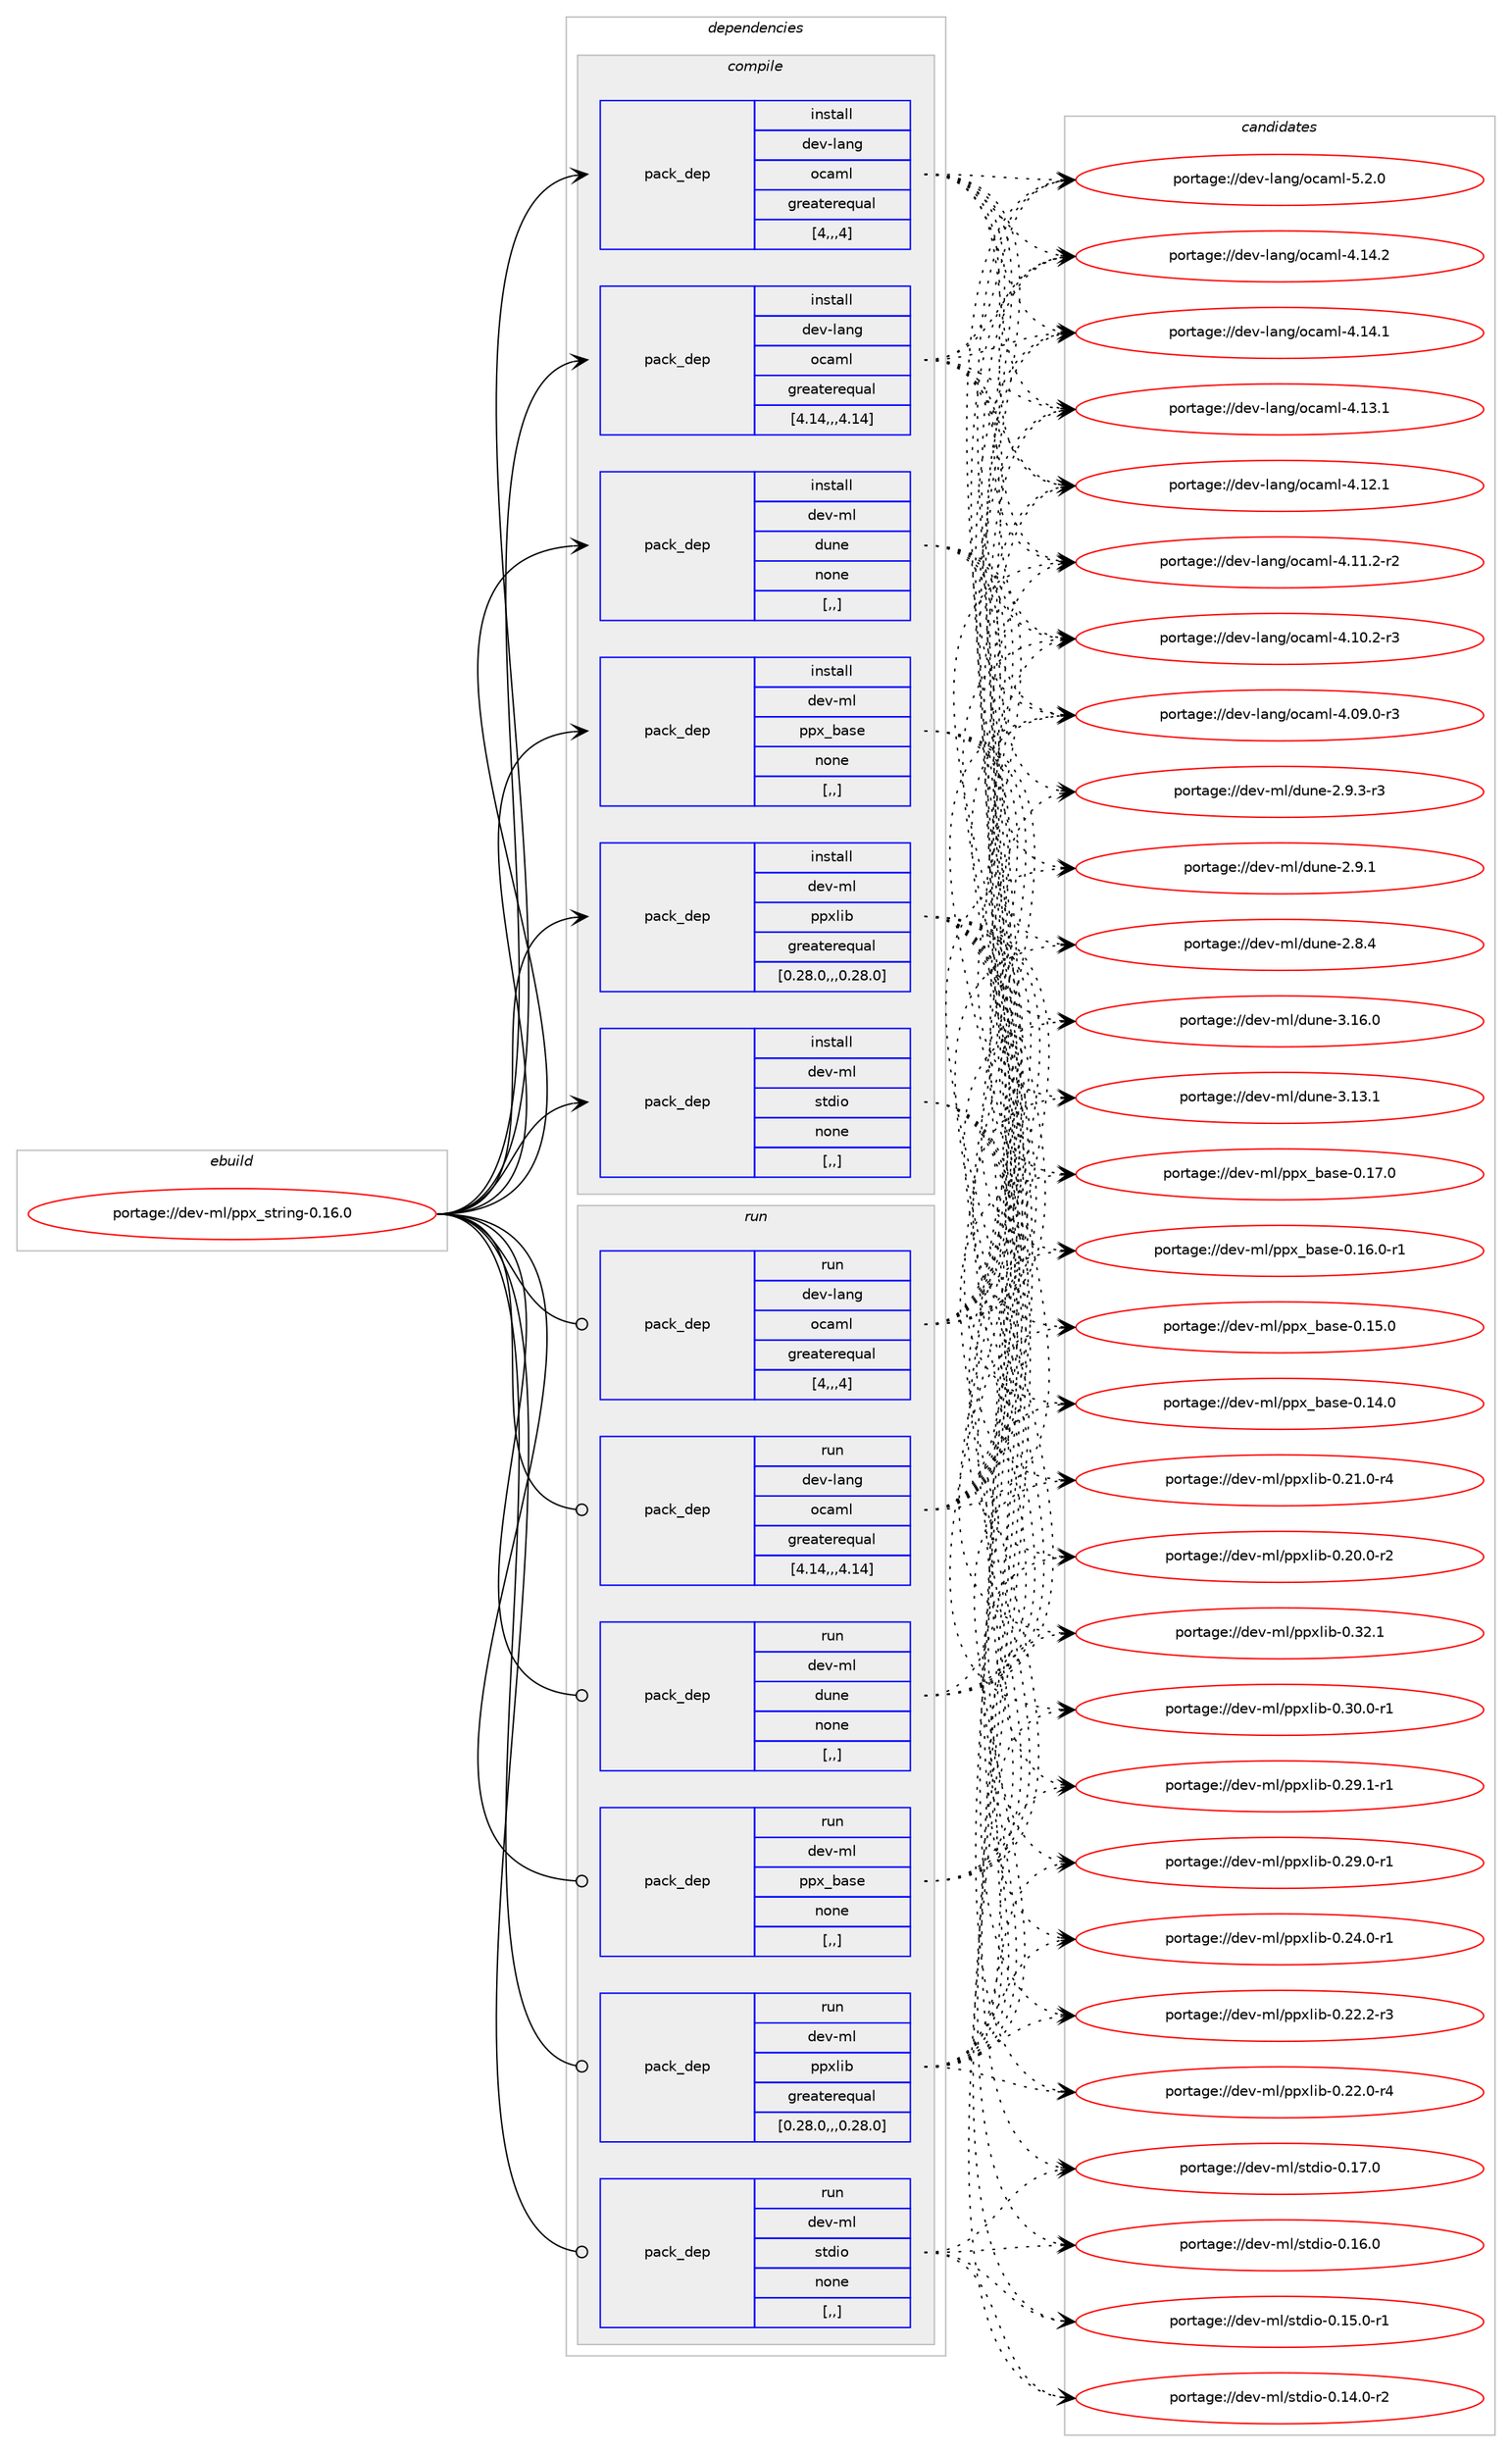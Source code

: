 digraph prolog {

# *************
# Graph options
# *************

newrank=true;
concentrate=true;
compound=true;
graph [rankdir=LR,fontname=Helvetica,fontsize=10,ranksep=1.5];#, ranksep=2.5, nodesep=0.2];
edge  [arrowhead=vee];
node  [fontname=Helvetica,fontsize=10];

# **********
# The ebuild
# **********

subgraph cluster_leftcol {
color=gray;
label=<<i>ebuild</i>>;
id [label="portage://dev-ml/ppx_string-0.16.0", color=red, width=4, href="../dev-ml/ppx_string-0.16.0.svg"];
}

# ****************
# The dependencies
# ****************

subgraph cluster_midcol {
color=gray;
label=<<i>dependencies</i>>;
subgraph cluster_compile {
fillcolor="#eeeeee";
style=filled;
label=<<i>compile</i>>;
subgraph pack453532 {
dependency618306 [label=<<TABLE BORDER="0" CELLBORDER="1" CELLSPACING="0" CELLPADDING="4" WIDTH="220"><TR><TD ROWSPAN="6" CELLPADDING="30">pack_dep</TD></TR><TR><TD WIDTH="110">install</TD></TR><TR><TD>dev-lang</TD></TR><TR><TD>ocaml</TD></TR><TR><TD>greaterequal</TD></TR><TR><TD>[4,,,4]</TD></TR></TABLE>>, shape=none, color=blue];
}
id:e -> dependency618306:w [weight=20,style="solid",arrowhead="vee"];
subgraph pack453533 {
dependency618307 [label=<<TABLE BORDER="0" CELLBORDER="1" CELLSPACING="0" CELLPADDING="4" WIDTH="220"><TR><TD ROWSPAN="6" CELLPADDING="30">pack_dep</TD></TR><TR><TD WIDTH="110">install</TD></TR><TR><TD>dev-lang</TD></TR><TR><TD>ocaml</TD></TR><TR><TD>greaterequal</TD></TR><TR><TD>[4.14,,,4.14]</TD></TR></TABLE>>, shape=none, color=blue];
}
id:e -> dependency618307:w [weight=20,style="solid",arrowhead="vee"];
subgraph pack453534 {
dependency618308 [label=<<TABLE BORDER="0" CELLBORDER="1" CELLSPACING="0" CELLPADDING="4" WIDTH="220"><TR><TD ROWSPAN="6" CELLPADDING="30">pack_dep</TD></TR><TR><TD WIDTH="110">install</TD></TR><TR><TD>dev-ml</TD></TR><TR><TD>dune</TD></TR><TR><TD>none</TD></TR><TR><TD>[,,]</TD></TR></TABLE>>, shape=none, color=blue];
}
id:e -> dependency618308:w [weight=20,style="solid",arrowhead="vee"];
subgraph pack453535 {
dependency618309 [label=<<TABLE BORDER="0" CELLBORDER="1" CELLSPACING="0" CELLPADDING="4" WIDTH="220"><TR><TD ROWSPAN="6" CELLPADDING="30">pack_dep</TD></TR><TR><TD WIDTH="110">install</TD></TR><TR><TD>dev-ml</TD></TR><TR><TD>ppx_base</TD></TR><TR><TD>none</TD></TR><TR><TD>[,,]</TD></TR></TABLE>>, shape=none, color=blue];
}
id:e -> dependency618309:w [weight=20,style="solid",arrowhead="vee"];
subgraph pack453536 {
dependency618310 [label=<<TABLE BORDER="0" CELLBORDER="1" CELLSPACING="0" CELLPADDING="4" WIDTH="220"><TR><TD ROWSPAN="6" CELLPADDING="30">pack_dep</TD></TR><TR><TD WIDTH="110">install</TD></TR><TR><TD>dev-ml</TD></TR><TR><TD>ppxlib</TD></TR><TR><TD>greaterequal</TD></TR><TR><TD>[0.28.0,,,0.28.0]</TD></TR></TABLE>>, shape=none, color=blue];
}
id:e -> dependency618310:w [weight=20,style="solid",arrowhead="vee"];
subgraph pack453537 {
dependency618311 [label=<<TABLE BORDER="0" CELLBORDER="1" CELLSPACING="0" CELLPADDING="4" WIDTH="220"><TR><TD ROWSPAN="6" CELLPADDING="30">pack_dep</TD></TR><TR><TD WIDTH="110">install</TD></TR><TR><TD>dev-ml</TD></TR><TR><TD>stdio</TD></TR><TR><TD>none</TD></TR><TR><TD>[,,]</TD></TR></TABLE>>, shape=none, color=blue];
}
id:e -> dependency618311:w [weight=20,style="solid",arrowhead="vee"];
}
subgraph cluster_compileandrun {
fillcolor="#eeeeee";
style=filled;
label=<<i>compile and run</i>>;
}
subgraph cluster_run {
fillcolor="#eeeeee";
style=filled;
label=<<i>run</i>>;
subgraph pack453538 {
dependency618312 [label=<<TABLE BORDER="0" CELLBORDER="1" CELLSPACING="0" CELLPADDING="4" WIDTH="220"><TR><TD ROWSPAN="6" CELLPADDING="30">pack_dep</TD></TR><TR><TD WIDTH="110">run</TD></TR><TR><TD>dev-lang</TD></TR><TR><TD>ocaml</TD></TR><TR><TD>greaterequal</TD></TR><TR><TD>[4,,,4]</TD></TR></TABLE>>, shape=none, color=blue];
}
id:e -> dependency618312:w [weight=20,style="solid",arrowhead="odot"];
subgraph pack453539 {
dependency618313 [label=<<TABLE BORDER="0" CELLBORDER="1" CELLSPACING="0" CELLPADDING="4" WIDTH="220"><TR><TD ROWSPAN="6" CELLPADDING="30">pack_dep</TD></TR><TR><TD WIDTH="110">run</TD></TR><TR><TD>dev-lang</TD></TR><TR><TD>ocaml</TD></TR><TR><TD>greaterequal</TD></TR><TR><TD>[4.14,,,4.14]</TD></TR></TABLE>>, shape=none, color=blue];
}
id:e -> dependency618313:w [weight=20,style="solid",arrowhead="odot"];
subgraph pack453540 {
dependency618314 [label=<<TABLE BORDER="0" CELLBORDER="1" CELLSPACING="0" CELLPADDING="4" WIDTH="220"><TR><TD ROWSPAN="6" CELLPADDING="30">pack_dep</TD></TR><TR><TD WIDTH="110">run</TD></TR><TR><TD>dev-ml</TD></TR><TR><TD>dune</TD></TR><TR><TD>none</TD></TR><TR><TD>[,,]</TD></TR></TABLE>>, shape=none, color=blue];
}
id:e -> dependency618314:w [weight=20,style="solid",arrowhead="odot"];
subgraph pack453541 {
dependency618315 [label=<<TABLE BORDER="0" CELLBORDER="1" CELLSPACING="0" CELLPADDING="4" WIDTH="220"><TR><TD ROWSPAN="6" CELLPADDING="30">pack_dep</TD></TR><TR><TD WIDTH="110">run</TD></TR><TR><TD>dev-ml</TD></TR><TR><TD>ppx_base</TD></TR><TR><TD>none</TD></TR><TR><TD>[,,]</TD></TR></TABLE>>, shape=none, color=blue];
}
id:e -> dependency618315:w [weight=20,style="solid",arrowhead="odot"];
subgraph pack453542 {
dependency618316 [label=<<TABLE BORDER="0" CELLBORDER="1" CELLSPACING="0" CELLPADDING="4" WIDTH="220"><TR><TD ROWSPAN="6" CELLPADDING="30">pack_dep</TD></TR><TR><TD WIDTH="110">run</TD></TR><TR><TD>dev-ml</TD></TR><TR><TD>ppxlib</TD></TR><TR><TD>greaterequal</TD></TR><TR><TD>[0.28.0,,,0.28.0]</TD></TR></TABLE>>, shape=none, color=blue];
}
id:e -> dependency618316:w [weight=20,style="solid",arrowhead="odot"];
subgraph pack453543 {
dependency618317 [label=<<TABLE BORDER="0" CELLBORDER="1" CELLSPACING="0" CELLPADDING="4" WIDTH="220"><TR><TD ROWSPAN="6" CELLPADDING="30">pack_dep</TD></TR><TR><TD WIDTH="110">run</TD></TR><TR><TD>dev-ml</TD></TR><TR><TD>stdio</TD></TR><TR><TD>none</TD></TR><TR><TD>[,,]</TD></TR></TABLE>>, shape=none, color=blue];
}
id:e -> dependency618317:w [weight=20,style="solid",arrowhead="odot"];
}
}

# **************
# The candidates
# **************

subgraph cluster_choices {
rank=same;
color=gray;
label=<<i>candidates</i>>;

subgraph choice453532 {
color=black;
nodesep=1;
choice1001011184510897110103471119997109108455346504648 [label="portage://dev-lang/ocaml-5.2.0", color=red, width=4,href="../dev-lang/ocaml-5.2.0.svg"];
choice100101118451089711010347111999710910845524649524650 [label="portage://dev-lang/ocaml-4.14.2", color=red, width=4,href="../dev-lang/ocaml-4.14.2.svg"];
choice100101118451089711010347111999710910845524649524649 [label="portage://dev-lang/ocaml-4.14.1", color=red, width=4,href="../dev-lang/ocaml-4.14.1.svg"];
choice100101118451089711010347111999710910845524649514649 [label="portage://dev-lang/ocaml-4.13.1", color=red, width=4,href="../dev-lang/ocaml-4.13.1.svg"];
choice100101118451089711010347111999710910845524649504649 [label="portage://dev-lang/ocaml-4.12.1", color=red, width=4,href="../dev-lang/ocaml-4.12.1.svg"];
choice1001011184510897110103471119997109108455246494946504511450 [label="portage://dev-lang/ocaml-4.11.2-r2", color=red, width=4,href="../dev-lang/ocaml-4.11.2-r2.svg"];
choice1001011184510897110103471119997109108455246494846504511451 [label="portage://dev-lang/ocaml-4.10.2-r3", color=red, width=4,href="../dev-lang/ocaml-4.10.2-r3.svg"];
choice1001011184510897110103471119997109108455246485746484511451 [label="portage://dev-lang/ocaml-4.09.0-r3", color=red, width=4,href="../dev-lang/ocaml-4.09.0-r3.svg"];
dependency618306:e -> choice1001011184510897110103471119997109108455346504648:w [style=dotted,weight="100"];
dependency618306:e -> choice100101118451089711010347111999710910845524649524650:w [style=dotted,weight="100"];
dependency618306:e -> choice100101118451089711010347111999710910845524649524649:w [style=dotted,weight="100"];
dependency618306:e -> choice100101118451089711010347111999710910845524649514649:w [style=dotted,weight="100"];
dependency618306:e -> choice100101118451089711010347111999710910845524649504649:w [style=dotted,weight="100"];
dependency618306:e -> choice1001011184510897110103471119997109108455246494946504511450:w [style=dotted,weight="100"];
dependency618306:e -> choice1001011184510897110103471119997109108455246494846504511451:w [style=dotted,weight="100"];
dependency618306:e -> choice1001011184510897110103471119997109108455246485746484511451:w [style=dotted,weight="100"];
}
subgraph choice453533 {
color=black;
nodesep=1;
choice1001011184510897110103471119997109108455346504648 [label="portage://dev-lang/ocaml-5.2.0", color=red, width=4,href="../dev-lang/ocaml-5.2.0.svg"];
choice100101118451089711010347111999710910845524649524650 [label="portage://dev-lang/ocaml-4.14.2", color=red, width=4,href="../dev-lang/ocaml-4.14.2.svg"];
choice100101118451089711010347111999710910845524649524649 [label="portage://dev-lang/ocaml-4.14.1", color=red, width=4,href="../dev-lang/ocaml-4.14.1.svg"];
choice100101118451089711010347111999710910845524649514649 [label="portage://dev-lang/ocaml-4.13.1", color=red, width=4,href="../dev-lang/ocaml-4.13.1.svg"];
choice100101118451089711010347111999710910845524649504649 [label="portage://dev-lang/ocaml-4.12.1", color=red, width=4,href="../dev-lang/ocaml-4.12.1.svg"];
choice1001011184510897110103471119997109108455246494946504511450 [label="portage://dev-lang/ocaml-4.11.2-r2", color=red, width=4,href="../dev-lang/ocaml-4.11.2-r2.svg"];
choice1001011184510897110103471119997109108455246494846504511451 [label="portage://dev-lang/ocaml-4.10.2-r3", color=red, width=4,href="../dev-lang/ocaml-4.10.2-r3.svg"];
choice1001011184510897110103471119997109108455246485746484511451 [label="portage://dev-lang/ocaml-4.09.0-r3", color=red, width=4,href="../dev-lang/ocaml-4.09.0-r3.svg"];
dependency618307:e -> choice1001011184510897110103471119997109108455346504648:w [style=dotted,weight="100"];
dependency618307:e -> choice100101118451089711010347111999710910845524649524650:w [style=dotted,weight="100"];
dependency618307:e -> choice100101118451089711010347111999710910845524649524649:w [style=dotted,weight="100"];
dependency618307:e -> choice100101118451089711010347111999710910845524649514649:w [style=dotted,weight="100"];
dependency618307:e -> choice100101118451089711010347111999710910845524649504649:w [style=dotted,weight="100"];
dependency618307:e -> choice1001011184510897110103471119997109108455246494946504511450:w [style=dotted,weight="100"];
dependency618307:e -> choice1001011184510897110103471119997109108455246494846504511451:w [style=dotted,weight="100"];
dependency618307:e -> choice1001011184510897110103471119997109108455246485746484511451:w [style=dotted,weight="100"];
}
subgraph choice453534 {
color=black;
nodesep=1;
choice100101118451091084710011711010145514649544648 [label="portage://dev-ml/dune-3.16.0", color=red, width=4,href="../dev-ml/dune-3.16.0.svg"];
choice100101118451091084710011711010145514649514649 [label="portage://dev-ml/dune-3.13.1", color=red, width=4,href="../dev-ml/dune-3.13.1.svg"];
choice10010111845109108471001171101014550465746514511451 [label="portage://dev-ml/dune-2.9.3-r3", color=red, width=4,href="../dev-ml/dune-2.9.3-r3.svg"];
choice1001011184510910847100117110101455046574649 [label="portage://dev-ml/dune-2.9.1", color=red, width=4,href="../dev-ml/dune-2.9.1.svg"];
choice1001011184510910847100117110101455046564652 [label="portage://dev-ml/dune-2.8.4", color=red, width=4,href="../dev-ml/dune-2.8.4.svg"];
dependency618308:e -> choice100101118451091084710011711010145514649544648:w [style=dotted,weight="100"];
dependency618308:e -> choice100101118451091084710011711010145514649514649:w [style=dotted,weight="100"];
dependency618308:e -> choice10010111845109108471001171101014550465746514511451:w [style=dotted,weight="100"];
dependency618308:e -> choice1001011184510910847100117110101455046574649:w [style=dotted,weight="100"];
dependency618308:e -> choice1001011184510910847100117110101455046564652:w [style=dotted,weight="100"];
}
subgraph choice453535 {
color=black;
nodesep=1;
choice100101118451091084711211212095989711510145484649554648 [label="portage://dev-ml/ppx_base-0.17.0", color=red, width=4,href="../dev-ml/ppx_base-0.17.0.svg"];
choice1001011184510910847112112120959897115101454846495446484511449 [label="portage://dev-ml/ppx_base-0.16.0-r1", color=red, width=4,href="../dev-ml/ppx_base-0.16.0-r1.svg"];
choice100101118451091084711211212095989711510145484649534648 [label="portage://dev-ml/ppx_base-0.15.0", color=red, width=4,href="../dev-ml/ppx_base-0.15.0.svg"];
choice100101118451091084711211212095989711510145484649524648 [label="portage://dev-ml/ppx_base-0.14.0", color=red, width=4,href="../dev-ml/ppx_base-0.14.0.svg"];
dependency618309:e -> choice100101118451091084711211212095989711510145484649554648:w [style=dotted,weight="100"];
dependency618309:e -> choice1001011184510910847112112120959897115101454846495446484511449:w [style=dotted,weight="100"];
dependency618309:e -> choice100101118451091084711211212095989711510145484649534648:w [style=dotted,weight="100"];
dependency618309:e -> choice100101118451091084711211212095989711510145484649524648:w [style=dotted,weight="100"];
}
subgraph choice453536 {
color=black;
nodesep=1;
choice10010111845109108471121121201081059845484651504649 [label="portage://dev-ml/ppxlib-0.32.1", color=red, width=4,href="../dev-ml/ppxlib-0.32.1.svg"];
choice100101118451091084711211212010810598454846514846484511449 [label="portage://dev-ml/ppxlib-0.30.0-r1", color=red, width=4,href="../dev-ml/ppxlib-0.30.0-r1.svg"];
choice100101118451091084711211212010810598454846505746494511449 [label="portage://dev-ml/ppxlib-0.29.1-r1", color=red, width=4,href="../dev-ml/ppxlib-0.29.1-r1.svg"];
choice100101118451091084711211212010810598454846505746484511449 [label="portage://dev-ml/ppxlib-0.29.0-r1", color=red, width=4,href="../dev-ml/ppxlib-0.29.0-r1.svg"];
choice100101118451091084711211212010810598454846505246484511449 [label="portage://dev-ml/ppxlib-0.24.0-r1", color=red, width=4,href="../dev-ml/ppxlib-0.24.0-r1.svg"];
choice100101118451091084711211212010810598454846505046504511451 [label="portage://dev-ml/ppxlib-0.22.2-r3", color=red, width=4,href="../dev-ml/ppxlib-0.22.2-r3.svg"];
choice100101118451091084711211212010810598454846505046484511452 [label="portage://dev-ml/ppxlib-0.22.0-r4", color=red, width=4,href="../dev-ml/ppxlib-0.22.0-r4.svg"];
choice100101118451091084711211212010810598454846504946484511452 [label="portage://dev-ml/ppxlib-0.21.0-r4", color=red, width=4,href="../dev-ml/ppxlib-0.21.0-r4.svg"];
choice100101118451091084711211212010810598454846504846484511450 [label="portage://dev-ml/ppxlib-0.20.0-r2", color=red, width=4,href="../dev-ml/ppxlib-0.20.0-r2.svg"];
dependency618310:e -> choice10010111845109108471121121201081059845484651504649:w [style=dotted,weight="100"];
dependency618310:e -> choice100101118451091084711211212010810598454846514846484511449:w [style=dotted,weight="100"];
dependency618310:e -> choice100101118451091084711211212010810598454846505746494511449:w [style=dotted,weight="100"];
dependency618310:e -> choice100101118451091084711211212010810598454846505746484511449:w [style=dotted,weight="100"];
dependency618310:e -> choice100101118451091084711211212010810598454846505246484511449:w [style=dotted,weight="100"];
dependency618310:e -> choice100101118451091084711211212010810598454846505046504511451:w [style=dotted,weight="100"];
dependency618310:e -> choice100101118451091084711211212010810598454846505046484511452:w [style=dotted,weight="100"];
dependency618310:e -> choice100101118451091084711211212010810598454846504946484511452:w [style=dotted,weight="100"];
dependency618310:e -> choice100101118451091084711211212010810598454846504846484511450:w [style=dotted,weight="100"];
}
subgraph choice453537 {
color=black;
nodesep=1;
choice100101118451091084711511610010511145484649554648 [label="portage://dev-ml/stdio-0.17.0", color=red, width=4,href="../dev-ml/stdio-0.17.0.svg"];
choice100101118451091084711511610010511145484649544648 [label="portage://dev-ml/stdio-0.16.0", color=red, width=4,href="../dev-ml/stdio-0.16.0.svg"];
choice1001011184510910847115116100105111454846495346484511449 [label="portage://dev-ml/stdio-0.15.0-r1", color=red, width=4,href="../dev-ml/stdio-0.15.0-r1.svg"];
choice1001011184510910847115116100105111454846495246484511450 [label="portage://dev-ml/stdio-0.14.0-r2", color=red, width=4,href="../dev-ml/stdio-0.14.0-r2.svg"];
dependency618311:e -> choice100101118451091084711511610010511145484649554648:w [style=dotted,weight="100"];
dependency618311:e -> choice100101118451091084711511610010511145484649544648:w [style=dotted,weight="100"];
dependency618311:e -> choice1001011184510910847115116100105111454846495346484511449:w [style=dotted,weight="100"];
dependency618311:e -> choice1001011184510910847115116100105111454846495246484511450:w [style=dotted,weight="100"];
}
subgraph choice453538 {
color=black;
nodesep=1;
choice1001011184510897110103471119997109108455346504648 [label="portage://dev-lang/ocaml-5.2.0", color=red, width=4,href="../dev-lang/ocaml-5.2.0.svg"];
choice100101118451089711010347111999710910845524649524650 [label="portage://dev-lang/ocaml-4.14.2", color=red, width=4,href="../dev-lang/ocaml-4.14.2.svg"];
choice100101118451089711010347111999710910845524649524649 [label="portage://dev-lang/ocaml-4.14.1", color=red, width=4,href="../dev-lang/ocaml-4.14.1.svg"];
choice100101118451089711010347111999710910845524649514649 [label="portage://dev-lang/ocaml-4.13.1", color=red, width=4,href="../dev-lang/ocaml-4.13.1.svg"];
choice100101118451089711010347111999710910845524649504649 [label="portage://dev-lang/ocaml-4.12.1", color=red, width=4,href="../dev-lang/ocaml-4.12.1.svg"];
choice1001011184510897110103471119997109108455246494946504511450 [label="portage://dev-lang/ocaml-4.11.2-r2", color=red, width=4,href="../dev-lang/ocaml-4.11.2-r2.svg"];
choice1001011184510897110103471119997109108455246494846504511451 [label="portage://dev-lang/ocaml-4.10.2-r3", color=red, width=4,href="../dev-lang/ocaml-4.10.2-r3.svg"];
choice1001011184510897110103471119997109108455246485746484511451 [label="portage://dev-lang/ocaml-4.09.0-r3", color=red, width=4,href="../dev-lang/ocaml-4.09.0-r3.svg"];
dependency618312:e -> choice1001011184510897110103471119997109108455346504648:w [style=dotted,weight="100"];
dependency618312:e -> choice100101118451089711010347111999710910845524649524650:w [style=dotted,weight="100"];
dependency618312:e -> choice100101118451089711010347111999710910845524649524649:w [style=dotted,weight="100"];
dependency618312:e -> choice100101118451089711010347111999710910845524649514649:w [style=dotted,weight="100"];
dependency618312:e -> choice100101118451089711010347111999710910845524649504649:w [style=dotted,weight="100"];
dependency618312:e -> choice1001011184510897110103471119997109108455246494946504511450:w [style=dotted,weight="100"];
dependency618312:e -> choice1001011184510897110103471119997109108455246494846504511451:w [style=dotted,weight="100"];
dependency618312:e -> choice1001011184510897110103471119997109108455246485746484511451:w [style=dotted,weight="100"];
}
subgraph choice453539 {
color=black;
nodesep=1;
choice1001011184510897110103471119997109108455346504648 [label="portage://dev-lang/ocaml-5.2.0", color=red, width=4,href="../dev-lang/ocaml-5.2.0.svg"];
choice100101118451089711010347111999710910845524649524650 [label="portage://dev-lang/ocaml-4.14.2", color=red, width=4,href="../dev-lang/ocaml-4.14.2.svg"];
choice100101118451089711010347111999710910845524649524649 [label="portage://dev-lang/ocaml-4.14.1", color=red, width=4,href="../dev-lang/ocaml-4.14.1.svg"];
choice100101118451089711010347111999710910845524649514649 [label="portage://dev-lang/ocaml-4.13.1", color=red, width=4,href="../dev-lang/ocaml-4.13.1.svg"];
choice100101118451089711010347111999710910845524649504649 [label="portage://dev-lang/ocaml-4.12.1", color=red, width=4,href="../dev-lang/ocaml-4.12.1.svg"];
choice1001011184510897110103471119997109108455246494946504511450 [label="portage://dev-lang/ocaml-4.11.2-r2", color=red, width=4,href="../dev-lang/ocaml-4.11.2-r2.svg"];
choice1001011184510897110103471119997109108455246494846504511451 [label="portage://dev-lang/ocaml-4.10.2-r3", color=red, width=4,href="../dev-lang/ocaml-4.10.2-r3.svg"];
choice1001011184510897110103471119997109108455246485746484511451 [label="portage://dev-lang/ocaml-4.09.0-r3", color=red, width=4,href="../dev-lang/ocaml-4.09.0-r3.svg"];
dependency618313:e -> choice1001011184510897110103471119997109108455346504648:w [style=dotted,weight="100"];
dependency618313:e -> choice100101118451089711010347111999710910845524649524650:w [style=dotted,weight="100"];
dependency618313:e -> choice100101118451089711010347111999710910845524649524649:w [style=dotted,weight="100"];
dependency618313:e -> choice100101118451089711010347111999710910845524649514649:w [style=dotted,weight="100"];
dependency618313:e -> choice100101118451089711010347111999710910845524649504649:w [style=dotted,weight="100"];
dependency618313:e -> choice1001011184510897110103471119997109108455246494946504511450:w [style=dotted,weight="100"];
dependency618313:e -> choice1001011184510897110103471119997109108455246494846504511451:w [style=dotted,weight="100"];
dependency618313:e -> choice1001011184510897110103471119997109108455246485746484511451:w [style=dotted,weight="100"];
}
subgraph choice453540 {
color=black;
nodesep=1;
choice100101118451091084710011711010145514649544648 [label="portage://dev-ml/dune-3.16.0", color=red, width=4,href="../dev-ml/dune-3.16.0.svg"];
choice100101118451091084710011711010145514649514649 [label="portage://dev-ml/dune-3.13.1", color=red, width=4,href="../dev-ml/dune-3.13.1.svg"];
choice10010111845109108471001171101014550465746514511451 [label="portage://dev-ml/dune-2.9.3-r3", color=red, width=4,href="../dev-ml/dune-2.9.3-r3.svg"];
choice1001011184510910847100117110101455046574649 [label="portage://dev-ml/dune-2.9.1", color=red, width=4,href="../dev-ml/dune-2.9.1.svg"];
choice1001011184510910847100117110101455046564652 [label="portage://dev-ml/dune-2.8.4", color=red, width=4,href="../dev-ml/dune-2.8.4.svg"];
dependency618314:e -> choice100101118451091084710011711010145514649544648:w [style=dotted,weight="100"];
dependency618314:e -> choice100101118451091084710011711010145514649514649:w [style=dotted,weight="100"];
dependency618314:e -> choice10010111845109108471001171101014550465746514511451:w [style=dotted,weight="100"];
dependency618314:e -> choice1001011184510910847100117110101455046574649:w [style=dotted,weight="100"];
dependency618314:e -> choice1001011184510910847100117110101455046564652:w [style=dotted,weight="100"];
}
subgraph choice453541 {
color=black;
nodesep=1;
choice100101118451091084711211212095989711510145484649554648 [label="portage://dev-ml/ppx_base-0.17.0", color=red, width=4,href="../dev-ml/ppx_base-0.17.0.svg"];
choice1001011184510910847112112120959897115101454846495446484511449 [label="portage://dev-ml/ppx_base-0.16.0-r1", color=red, width=4,href="../dev-ml/ppx_base-0.16.0-r1.svg"];
choice100101118451091084711211212095989711510145484649534648 [label="portage://dev-ml/ppx_base-0.15.0", color=red, width=4,href="../dev-ml/ppx_base-0.15.0.svg"];
choice100101118451091084711211212095989711510145484649524648 [label="portage://dev-ml/ppx_base-0.14.0", color=red, width=4,href="../dev-ml/ppx_base-0.14.0.svg"];
dependency618315:e -> choice100101118451091084711211212095989711510145484649554648:w [style=dotted,weight="100"];
dependency618315:e -> choice1001011184510910847112112120959897115101454846495446484511449:w [style=dotted,weight="100"];
dependency618315:e -> choice100101118451091084711211212095989711510145484649534648:w [style=dotted,weight="100"];
dependency618315:e -> choice100101118451091084711211212095989711510145484649524648:w [style=dotted,weight="100"];
}
subgraph choice453542 {
color=black;
nodesep=1;
choice10010111845109108471121121201081059845484651504649 [label="portage://dev-ml/ppxlib-0.32.1", color=red, width=4,href="../dev-ml/ppxlib-0.32.1.svg"];
choice100101118451091084711211212010810598454846514846484511449 [label="portage://dev-ml/ppxlib-0.30.0-r1", color=red, width=4,href="../dev-ml/ppxlib-0.30.0-r1.svg"];
choice100101118451091084711211212010810598454846505746494511449 [label="portage://dev-ml/ppxlib-0.29.1-r1", color=red, width=4,href="../dev-ml/ppxlib-0.29.1-r1.svg"];
choice100101118451091084711211212010810598454846505746484511449 [label="portage://dev-ml/ppxlib-0.29.0-r1", color=red, width=4,href="../dev-ml/ppxlib-0.29.0-r1.svg"];
choice100101118451091084711211212010810598454846505246484511449 [label="portage://dev-ml/ppxlib-0.24.0-r1", color=red, width=4,href="../dev-ml/ppxlib-0.24.0-r1.svg"];
choice100101118451091084711211212010810598454846505046504511451 [label="portage://dev-ml/ppxlib-0.22.2-r3", color=red, width=4,href="../dev-ml/ppxlib-0.22.2-r3.svg"];
choice100101118451091084711211212010810598454846505046484511452 [label="portage://dev-ml/ppxlib-0.22.0-r4", color=red, width=4,href="../dev-ml/ppxlib-0.22.0-r4.svg"];
choice100101118451091084711211212010810598454846504946484511452 [label="portage://dev-ml/ppxlib-0.21.0-r4", color=red, width=4,href="../dev-ml/ppxlib-0.21.0-r4.svg"];
choice100101118451091084711211212010810598454846504846484511450 [label="portage://dev-ml/ppxlib-0.20.0-r2", color=red, width=4,href="../dev-ml/ppxlib-0.20.0-r2.svg"];
dependency618316:e -> choice10010111845109108471121121201081059845484651504649:w [style=dotted,weight="100"];
dependency618316:e -> choice100101118451091084711211212010810598454846514846484511449:w [style=dotted,weight="100"];
dependency618316:e -> choice100101118451091084711211212010810598454846505746494511449:w [style=dotted,weight="100"];
dependency618316:e -> choice100101118451091084711211212010810598454846505746484511449:w [style=dotted,weight="100"];
dependency618316:e -> choice100101118451091084711211212010810598454846505246484511449:w [style=dotted,weight="100"];
dependency618316:e -> choice100101118451091084711211212010810598454846505046504511451:w [style=dotted,weight="100"];
dependency618316:e -> choice100101118451091084711211212010810598454846505046484511452:w [style=dotted,weight="100"];
dependency618316:e -> choice100101118451091084711211212010810598454846504946484511452:w [style=dotted,weight="100"];
dependency618316:e -> choice100101118451091084711211212010810598454846504846484511450:w [style=dotted,weight="100"];
}
subgraph choice453543 {
color=black;
nodesep=1;
choice100101118451091084711511610010511145484649554648 [label="portage://dev-ml/stdio-0.17.0", color=red, width=4,href="../dev-ml/stdio-0.17.0.svg"];
choice100101118451091084711511610010511145484649544648 [label="portage://dev-ml/stdio-0.16.0", color=red, width=4,href="../dev-ml/stdio-0.16.0.svg"];
choice1001011184510910847115116100105111454846495346484511449 [label="portage://dev-ml/stdio-0.15.0-r1", color=red, width=4,href="../dev-ml/stdio-0.15.0-r1.svg"];
choice1001011184510910847115116100105111454846495246484511450 [label="portage://dev-ml/stdio-0.14.0-r2", color=red, width=4,href="../dev-ml/stdio-0.14.0-r2.svg"];
dependency618317:e -> choice100101118451091084711511610010511145484649554648:w [style=dotted,weight="100"];
dependency618317:e -> choice100101118451091084711511610010511145484649544648:w [style=dotted,weight="100"];
dependency618317:e -> choice1001011184510910847115116100105111454846495346484511449:w [style=dotted,weight="100"];
dependency618317:e -> choice1001011184510910847115116100105111454846495246484511450:w [style=dotted,weight="100"];
}
}

}
